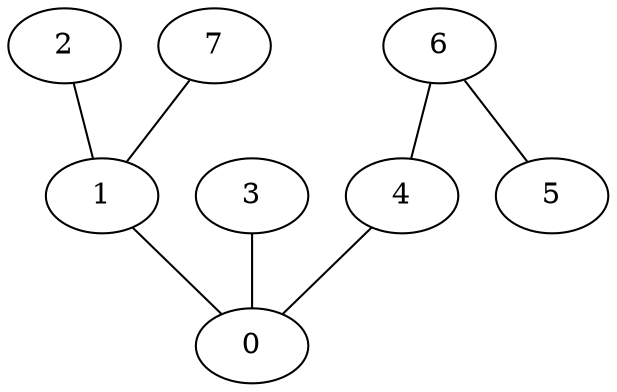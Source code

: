 graph {
    0 [ label = "0" ]
    1 [ label = "1" ]
    2 [ label = "2" ]
    3 [ label = "3" ]
    4 [ label = "4" ]
    5 [ label = "5" ]
    6 [ label = "6" ]
    7 [ label = "7" ]
    1 -- 0 [ ]
    2 -- 1 [ ]
    3 -- 0 [ ]
    6 -- 4 [ ]
    7 -- 1 [ ]
    6 -- 5 [ ]
    4 -- 0 [ ]
}
